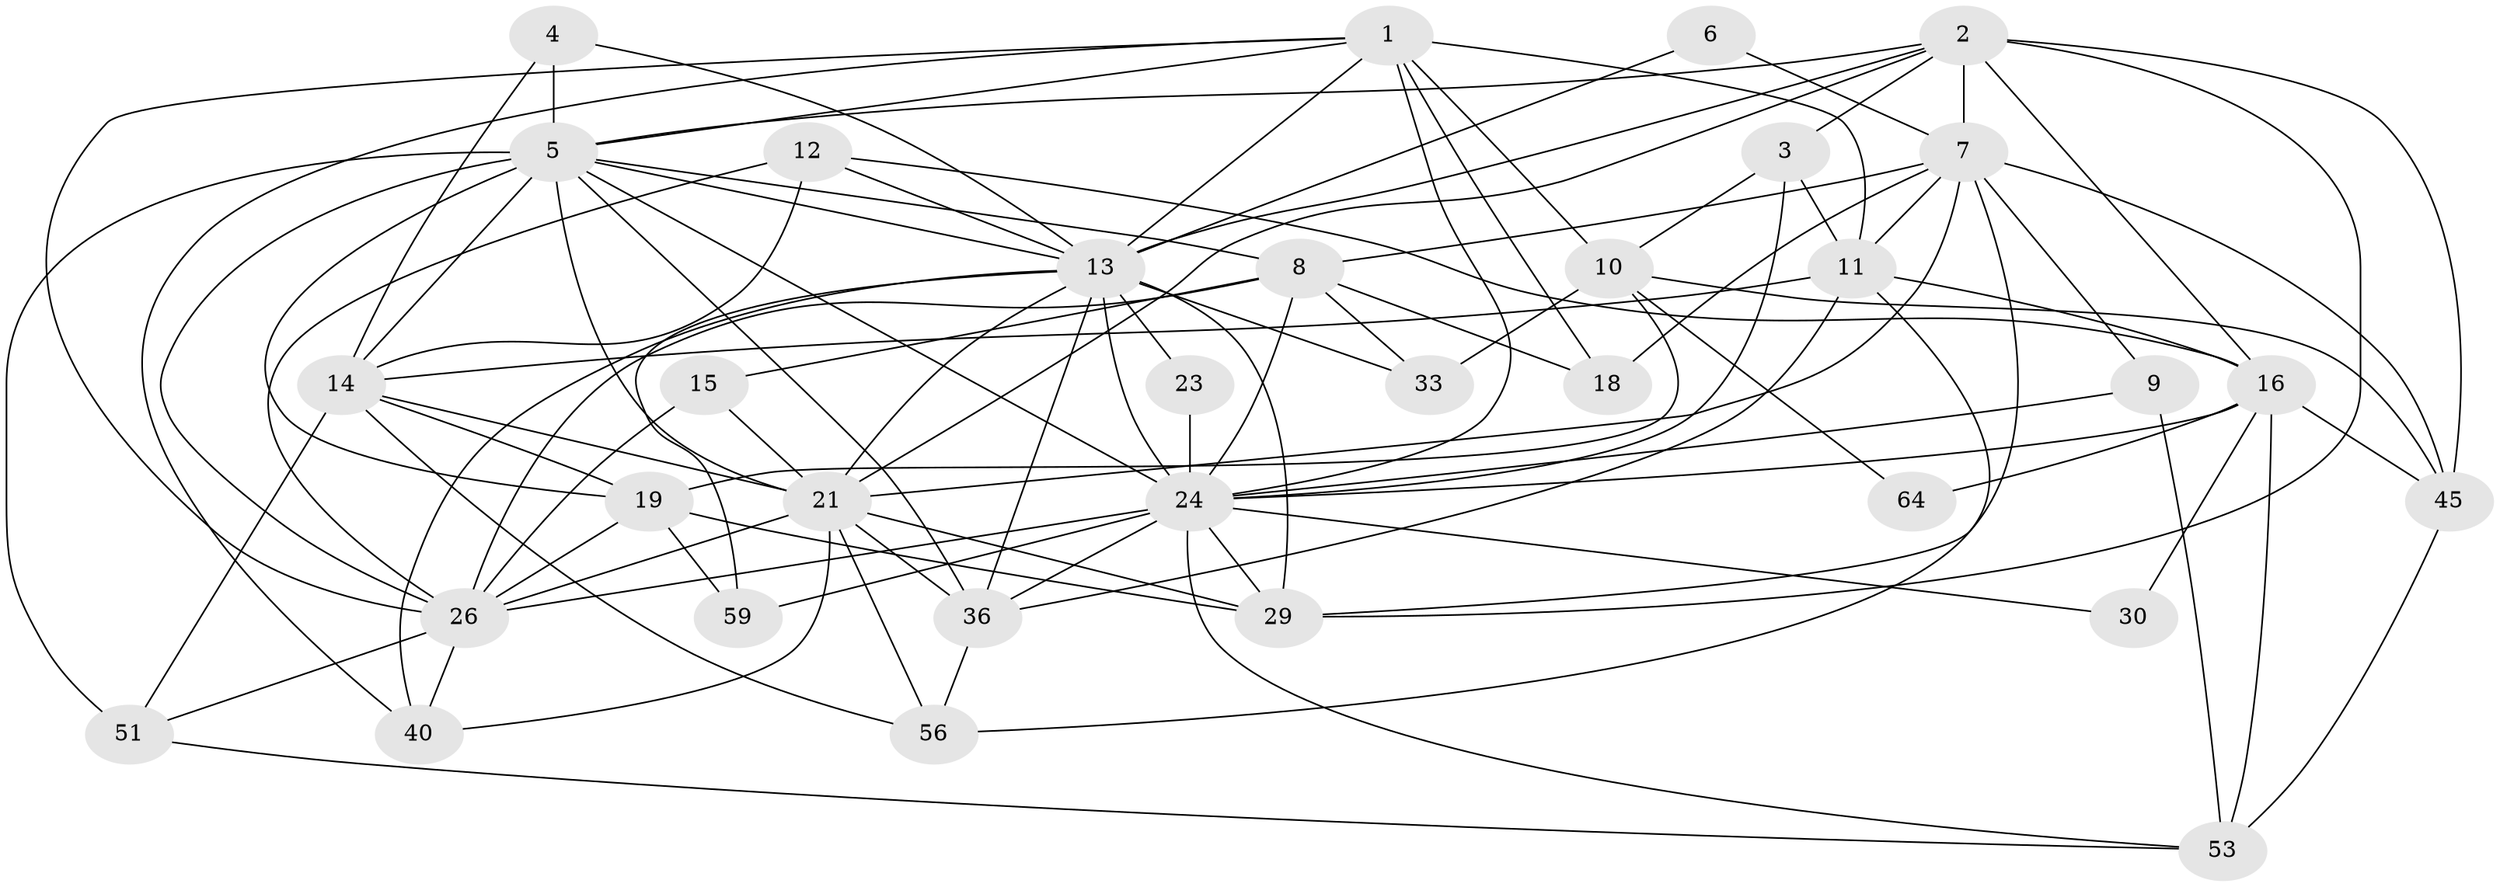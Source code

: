 // original degree distribution, {3: 0.25301204819277107, 4: 0.2891566265060241, 2: 0.13253012048192772, 6: 0.12048192771084337, 5: 0.1686746987951807, 7: 0.03614457831325301}
// Generated by graph-tools (version 1.1) at 2025/18/03/04/25 18:18:30]
// undirected, 33 vertices, 98 edges
graph export_dot {
graph [start="1"]
  node [color=gray90,style=filled];
  1 [super="+57+54+46"];
  2 [super="+80+17"];
  3 [super="+42"];
  4;
  5 [super="+48+28"];
  6;
  7 [super="+20+35"];
  8 [super="+78"];
  9;
  10 [super="+60+73"];
  11 [super="+25"];
  12;
  13 [super="+32"];
  14 [super="+75+67+63"];
  15 [super="+49"];
  16 [super="+43+66"];
  18;
  19 [super="+22"];
  21 [super="+44+47"];
  23;
  24 [super="+27+39"];
  26 [super="+38"];
  29 [super="+31"];
  30;
  33;
  36 [super="+62"];
  40;
  45 [super="+61"];
  51 [super="+70"];
  53;
  56 [super="+76"];
  59;
  64;
  1 -- 24 [weight=3];
  1 -- 26 [weight=2];
  1 -- 10;
  1 -- 11;
  1 -- 13;
  1 -- 18;
  1 -- 5;
  1 -- 40;
  2 -- 3;
  2 -- 21;
  2 -- 45;
  2 -- 16;
  2 -- 29;
  2 -- 7 [weight=3];
  2 -- 5;
  2 -- 13 [weight=2];
  3 -- 10 [weight=2];
  3 -- 11;
  3 -- 24;
  4 -- 14;
  4 -- 5;
  4 -- 13;
  5 -- 8;
  5 -- 19 [weight=2];
  5 -- 21 [weight=2];
  5 -- 26;
  5 -- 51 [weight=2];
  5 -- 14;
  5 -- 24;
  5 -- 13;
  5 -- 36;
  6 -- 7;
  6 -- 13;
  7 -- 8 [weight=2];
  7 -- 9;
  7 -- 11;
  7 -- 45;
  7 -- 18;
  7 -- 21 [weight=2];
  7 -- 29;
  8 -- 33;
  8 -- 18;
  8 -- 15;
  8 -- 24;
  8 -- 26;
  9 -- 53;
  9 -- 24;
  10 -- 19;
  10 -- 45;
  10 -- 64;
  10 -- 33;
  11 -- 14 [weight=2];
  11 -- 56;
  11 -- 16;
  11 -- 36;
  12 -- 14;
  12 -- 16;
  12 -- 26;
  12 -- 13;
  13 -- 24;
  13 -- 33;
  13 -- 40;
  13 -- 21;
  13 -- 23;
  13 -- 59;
  13 -- 29;
  13 -- 36;
  14 -- 19 [weight=2];
  14 -- 56;
  14 -- 51;
  14 -- 21;
  15 -- 26;
  15 -- 21;
  16 -- 30;
  16 -- 64;
  16 -- 45;
  16 -- 53;
  16 -- 24;
  19 -- 59;
  19 -- 29;
  19 -- 26;
  21 -- 40;
  21 -- 29;
  21 -- 26;
  21 -- 56;
  21 -- 36;
  23 -- 24;
  24 -- 30;
  24 -- 29;
  24 -- 53;
  24 -- 26;
  24 -- 59;
  24 -- 36;
  26 -- 40;
  26 -- 51;
  36 -- 56;
  45 -- 53;
  51 -- 53;
}
